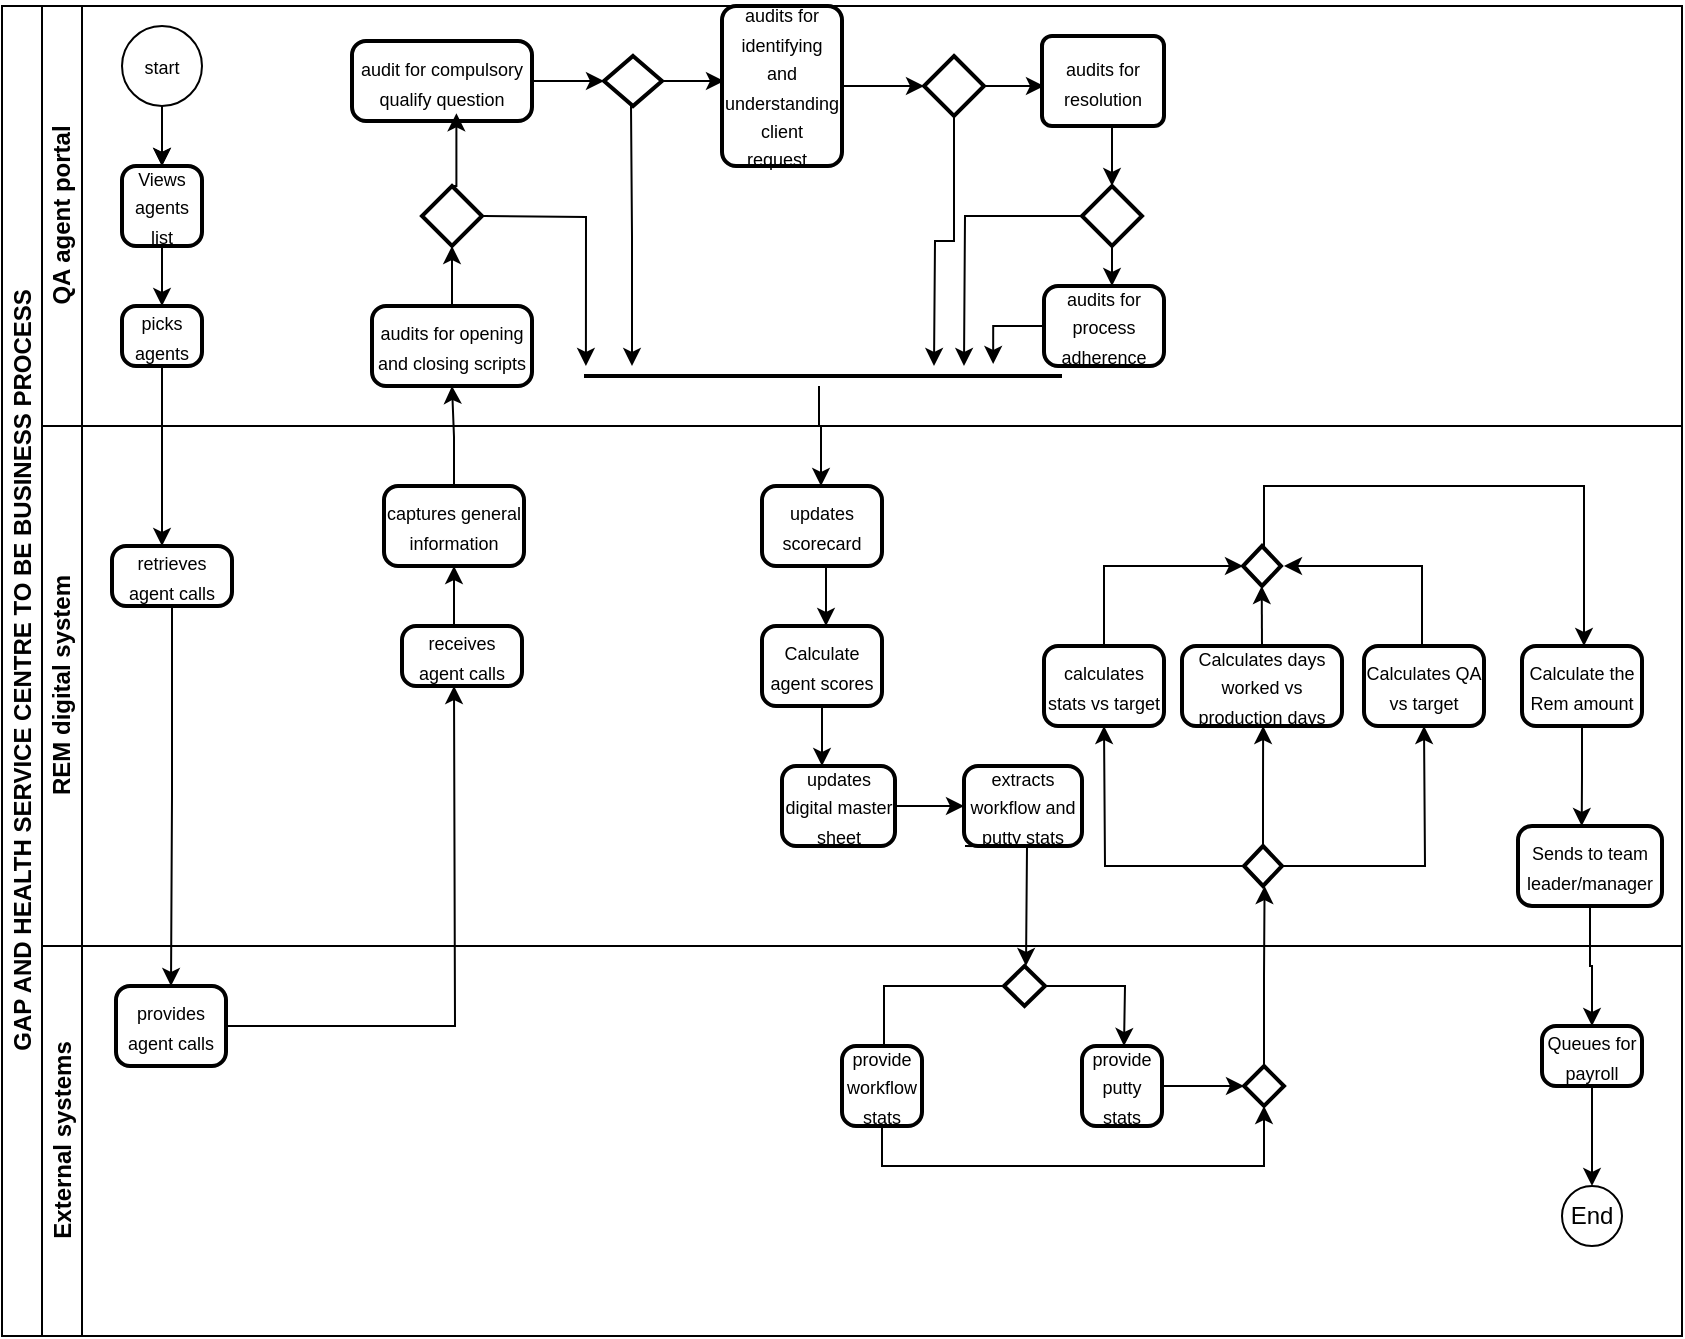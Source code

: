 <mxfile version="26.0.7">
  <diagram id="prtHgNgQTEPvFCAcTncT" name="Page-1">
    <mxGraphModel dx="739" dy="1493" grid="1" gridSize="10" guides="1" tooltips="1" connect="1" arrows="1" fold="1" page="1" pageScale="1" pageWidth="827" pageHeight="1169" math="0" shadow="0">
      <root>
        <mxCell id="0" />
        <mxCell id="1" parent="0" />
        <mxCell id="dNxyNK7c78bLwvsdeMH5-19" value="GAP AND HEALTH SERVICE CENTRE TO BE BUSINESS PROCESS" style="swimlane;html=1;childLayout=stackLayout;resizeParent=1;resizeParentMax=0;horizontal=0;startSize=20;horizontalStack=0;" parent="1" vertex="1">
          <mxGeometry x="9" y="-40" width="840" height="665" as="geometry" />
        </mxCell>
        <mxCell id="dNxyNK7c78bLwvsdeMH5-20" value="QA agent portal" style="swimlane;html=1;startSize=20;horizontal=0;" parent="dNxyNK7c78bLwvsdeMH5-19" vertex="1">
          <mxGeometry x="20" width="820" height="210" as="geometry" />
        </mxCell>
        <mxCell id="dNxyNK7c78bLwvsdeMH5-25" value="" style="edgeStyle=orthogonalEdgeStyle;rounded=0;orthogonalLoop=1;jettySize=auto;html=1;" parent="dNxyNK7c78bLwvsdeMH5-20" source="wg-GnwHkfto2ueyZm147-1" edge="1">
          <mxGeometry relative="1" as="geometry">
            <mxPoint x="60" y="80" as="targetPoint" />
            <Array as="points">
              <mxPoint x="60" y="60" />
            </Array>
          </mxGeometry>
        </mxCell>
        <mxCell id="dNxyNK7c78bLwvsdeMH5-23" value="&lt;font style=&quot;font-size: 9px;&quot;&gt;start&lt;/font&gt;" style="ellipse;whiteSpace=wrap;html=1;" parent="dNxyNK7c78bLwvsdeMH5-20" vertex="1">
          <mxGeometry x="40" y="10" width="40" height="40" as="geometry" />
        </mxCell>
        <mxCell id="wg-GnwHkfto2ueyZm147-3" style="edgeStyle=orthogonalEdgeStyle;rounded=0;orthogonalLoop=1;jettySize=auto;html=1;exitX=0.5;exitY=1;exitDx=0;exitDy=0;" edge="1" parent="dNxyNK7c78bLwvsdeMH5-20" source="wg-GnwHkfto2ueyZm147-4">
          <mxGeometry relative="1" as="geometry">
            <mxPoint x="60" y="150" as="targetPoint" />
          </mxGeometry>
        </mxCell>
        <mxCell id="wg-GnwHkfto2ueyZm147-1" value="&lt;font style=&quot;font-size: 9px;&quot;&gt;Views agents list&lt;/font&gt;" style="rounded=1;whiteSpace=wrap;html=1;absoluteArcSize=1;arcSize=14;strokeWidth=2;" vertex="1" parent="dNxyNK7c78bLwvsdeMH5-20">
          <mxGeometry x="40" y="80" width="40" height="40" as="geometry" />
        </mxCell>
        <mxCell id="wg-GnwHkfto2ueyZm147-2" value="" style="edgeStyle=orthogonalEdgeStyle;rounded=0;orthogonalLoop=1;jettySize=auto;html=1;" edge="1" parent="dNxyNK7c78bLwvsdeMH5-20" source="dNxyNK7c78bLwvsdeMH5-23" target="wg-GnwHkfto2ueyZm147-1">
          <mxGeometry relative="1" as="geometry">
            <mxPoint x="90" y="10" as="sourcePoint" />
            <mxPoint x="90" y="40" as="targetPoint" />
            <Array as="points" />
          </mxGeometry>
        </mxCell>
        <mxCell id="wg-GnwHkfto2ueyZm147-6" style="edgeStyle=orthogonalEdgeStyle;rounded=0;orthogonalLoop=1;jettySize=auto;html=1;exitX=0.5;exitY=1;exitDx=0;exitDy=0;" edge="1" parent="dNxyNK7c78bLwvsdeMH5-20" source="wg-GnwHkfto2ueyZm147-4">
          <mxGeometry relative="1" as="geometry">
            <mxPoint x="60" y="270" as="targetPoint" />
          </mxGeometry>
        </mxCell>
        <mxCell id="wg-GnwHkfto2ueyZm147-4" value="&lt;font style=&quot;font-size: 9px;&quot;&gt;picks agents&lt;/font&gt;" style="rounded=1;whiteSpace=wrap;html=1;absoluteArcSize=1;arcSize=14;strokeWidth=2;" vertex="1" parent="dNxyNK7c78bLwvsdeMH5-20">
          <mxGeometry x="40" y="150" width="40" height="30" as="geometry" />
        </mxCell>
        <mxCell id="wg-GnwHkfto2ueyZm147-5" value="" style="edgeStyle=orthogonalEdgeStyle;rounded=0;orthogonalLoop=1;jettySize=auto;html=1;exitX=0.5;exitY=1;exitDx=0;exitDy=0;" edge="1" parent="dNxyNK7c78bLwvsdeMH5-20" source="wg-GnwHkfto2ueyZm147-1" target="wg-GnwHkfto2ueyZm147-4">
          <mxGeometry relative="1" as="geometry">
            <mxPoint x="90" y="110" as="targetPoint" />
            <mxPoint x="90" y="80" as="sourcePoint" />
          </mxGeometry>
        </mxCell>
        <mxCell id="wg-GnwHkfto2ueyZm147-22" value="&lt;font style=&quot;font-size: 9px;&quot;&gt;audits for opening and closing scripts&lt;/font&gt;" style="rounded=1;whiteSpace=wrap;html=1;absoluteArcSize=1;arcSize=14;strokeWidth=2;" vertex="1" parent="dNxyNK7c78bLwvsdeMH5-20">
          <mxGeometry x="165" y="150" width="80" height="40" as="geometry" />
        </mxCell>
        <mxCell id="wg-GnwHkfto2ueyZm147-30" style="edgeStyle=orthogonalEdgeStyle;rounded=0;orthogonalLoop=1;jettySize=auto;html=1;exitX=1;exitY=0.5;exitDx=0;exitDy=0;exitPerimeter=0;entryX=0.004;entryY=0;entryDx=0;entryDy=0;entryPerimeter=0;" edge="1" parent="dNxyNK7c78bLwvsdeMH5-20" target="wg-GnwHkfto2ueyZm147-58">
          <mxGeometry relative="1" as="geometry">
            <mxPoint x="272" y="160" as="targetPoint" />
            <mxPoint x="221.0" y="105" as="sourcePoint" />
          </mxGeometry>
        </mxCell>
        <mxCell id="wg-GnwHkfto2ueyZm147-24" value="" style="strokeWidth=2;html=1;shape=mxgraph.flowchart.decision;whiteSpace=wrap;" vertex="1" parent="dNxyNK7c78bLwvsdeMH5-20">
          <mxGeometry x="190" y="90" width="30" height="30" as="geometry" />
        </mxCell>
        <mxCell id="wg-GnwHkfto2ueyZm147-23" style="edgeStyle=orthogonalEdgeStyle;rounded=0;orthogonalLoop=1;jettySize=auto;html=1;exitX=0.5;exitY=0;exitDx=0;exitDy=0;" edge="1" parent="dNxyNK7c78bLwvsdeMH5-20" source="wg-GnwHkfto2ueyZm147-22" target="wg-GnwHkfto2ueyZm147-24">
          <mxGeometry relative="1" as="geometry">
            <mxPoint x="205" y="120" as="targetPoint" />
          </mxGeometry>
        </mxCell>
        <mxCell id="wg-GnwHkfto2ueyZm147-27" value="&lt;font style=&quot;font-size: 9px;&quot;&gt;audit for compulsory qualify question&lt;/font&gt;" style="rounded=1;whiteSpace=wrap;html=1;absoluteArcSize=1;arcSize=14;strokeWidth=2;" vertex="1" parent="dNxyNK7c78bLwvsdeMH5-20">
          <mxGeometry x="155" y="17.5" width="90" height="40" as="geometry" />
        </mxCell>
        <mxCell id="wg-GnwHkfto2ueyZm147-33" style="edgeStyle=orthogonalEdgeStyle;rounded=0;orthogonalLoop=1;jettySize=auto;html=1;exitX=0.5;exitY=1;exitDx=0;exitDy=0;exitPerimeter=0;" edge="1" parent="dNxyNK7c78bLwvsdeMH5-20">
          <mxGeometry relative="1" as="geometry">
            <mxPoint x="295" y="180" as="targetPoint" />
            <mxPoint x="294.5" y="50" as="sourcePoint" />
          </mxGeometry>
        </mxCell>
        <mxCell id="wg-GnwHkfto2ueyZm147-34" style="edgeStyle=orthogonalEdgeStyle;rounded=0;orthogonalLoop=1;jettySize=auto;html=1;exitX=1;exitY=0.5;exitDx=0;exitDy=0;exitPerimeter=0;" edge="1" parent="dNxyNK7c78bLwvsdeMH5-20" source="wg-GnwHkfto2ueyZm147-32">
          <mxGeometry relative="1" as="geometry">
            <mxPoint x="341" y="38" as="targetPoint" />
          </mxGeometry>
        </mxCell>
        <mxCell id="wg-GnwHkfto2ueyZm147-32" value="" style="strokeWidth=2;html=1;shape=mxgraph.flowchart.decision;whiteSpace=wrap;" vertex="1" parent="dNxyNK7c78bLwvsdeMH5-20">
          <mxGeometry x="281" y="25" width="29" height="25" as="geometry" />
        </mxCell>
        <mxCell id="wg-GnwHkfto2ueyZm147-35" value="&lt;font style=&quot;font-size: 9px;&quot;&gt;audits&lt;/font&gt;&lt;font style=&quot;font-size: 9px;&quot;&gt;&amp;nbsp;for identifying and understanding client request&amp;nbsp;&amp;nbsp;&lt;/font&gt;" style="rounded=1;whiteSpace=wrap;html=1;absoluteArcSize=1;arcSize=14;strokeWidth=2;" vertex="1" parent="dNxyNK7c78bLwvsdeMH5-20">
          <mxGeometry x="340" width="60" height="80" as="geometry" />
        </mxCell>
        <mxCell id="wg-GnwHkfto2ueyZm147-43" style="edgeStyle=orthogonalEdgeStyle;rounded=0;orthogonalLoop=1;jettySize=auto;html=1;exitX=0.5;exitY=1;exitDx=0;exitDy=0;exitPerimeter=0;" edge="1" parent="dNxyNK7c78bLwvsdeMH5-20" source="wg-GnwHkfto2ueyZm147-41">
          <mxGeometry relative="1" as="geometry">
            <mxPoint x="446" y="180" as="targetPoint" />
          </mxGeometry>
        </mxCell>
        <mxCell id="wg-GnwHkfto2ueyZm147-137" style="edgeStyle=orthogonalEdgeStyle;rounded=0;orthogonalLoop=1;jettySize=auto;html=1;exitX=1;exitY=0.5;exitDx=0;exitDy=0;exitPerimeter=0;" edge="1" parent="dNxyNK7c78bLwvsdeMH5-20" source="wg-GnwHkfto2ueyZm147-41">
          <mxGeometry relative="1" as="geometry">
            <mxPoint x="501" y="39.857" as="targetPoint" />
          </mxGeometry>
        </mxCell>
        <mxCell id="wg-GnwHkfto2ueyZm147-41" value="" style="strokeWidth=2;html=1;shape=mxgraph.flowchart.decision;whiteSpace=wrap;" vertex="1" parent="dNxyNK7c78bLwvsdeMH5-20">
          <mxGeometry x="441" y="25" width="30" height="30" as="geometry" />
        </mxCell>
        <mxCell id="wg-GnwHkfto2ueyZm147-44" value="&lt;font style=&quot;font-size: 9px;&quot;&gt;audits for resolution&lt;/font&gt;" style="rounded=1;whiteSpace=wrap;html=1;absoluteArcSize=1;arcSize=10;strokeWidth=2;" vertex="1" parent="dNxyNK7c78bLwvsdeMH5-20">
          <mxGeometry x="500" y="15" width="61" height="45" as="geometry" />
        </mxCell>
        <mxCell id="wg-GnwHkfto2ueyZm147-47" style="edgeStyle=orthogonalEdgeStyle;rounded=0;orthogonalLoop=1;jettySize=auto;html=1;exitX=0;exitY=0.5;exitDx=0;exitDy=0;exitPerimeter=0;" edge="1" parent="dNxyNK7c78bLwvsdeMH5-20" source="wg-GnwHkfto2ueyZm147-46">
          <mxGeometry relative="1" as="geometry">
            <mxPoint x="461" y="180" as="targetPoint" />
          </mxGeometry>
        </mxCell>
        <mxCell id="wg-GnwHkfto2ueyZm147-48" style="edgeStyle=orthogonalEdgeStyle;rounded=0;orthogonalLoop=1;jettySize=auto;html=1;exitX=0.5;exitY=1;exitDx=0;exitDy=0;exitPerimeter=0;" edge="1" parent="dNxyNK7c78bLwvsdeMH5-20" source="wg-GnwHkfto2ueyZm147-46">
          <mxGeometry relative="1" as="geometry">
            <mxPoint x="535" y="140" as="targetPoint" />
          </mxGeometry>
        </mxCell>
        <mxCell id="wg-GnwHkfto2ueyZm147-46" value="" style="strokeWidth=2;html=1;shape=mxgraph.flowchart.decision;whiteSpace=wrap;" vertex="1" parent="dNxyNK7c78bLwvsdeMH5-20">
          <mxGeometry x="520" y="90" width="30" height="30" as="geometry" />
        </mxCell>
        <mxCell id="wg-GnwHkfto2ueyZm147-53" value="&lt;font style=&quot;font-size: 9px;&quot;&gt;audits for process adherence&lt;/font&gt;" style="rounded=1;whiteSpace=wrap;html=1;absoluteArcSize=1;arcSize=14;strokeWidth=2;" vertex="1" parent="dNxyNK7c78bLwvsdeMH5-20">
          <mxGeometry x="501" y="140" width="60" height="40" as="geometry" />
        </mxCell>
        <mxCell id="wg-GnwHkfto2ueyZm147-58" value="" style="line;strokeWidth=2;html=1;" vertex="1" parent="dNxyNK7c78bLwvsdeMH5-20">
          <mxGeometry x="271" y="180" width="239" height="10" as="geometry" />
        </mxCell>
        <mxCell id="wg-GnwHkfto2ueyZm147-60" style="edgeStyle=orthogonalEdgeStyle;rounded=0;orthogonalLoop=1;jettySize=auto;html=1;entryX=0.856;entryY=-0.1;entryDx=0;entryDy=0;entryPerimeter=0;" edge="1" parent="dNxyNK7c78bLwvsdeMH5-20" target="wg-GnwHkfto2ueyZm147-58">
          <mxGeometry relative="1" as="geometry">
            <mxPoint x="501" y="160" as="sourcePoint" />
            <Array as="points">
              <mxPoint x="476" y="160" />
            </Array>
          </mxGeometry>
        </mxCell>
        <mxCell id="wg-GnwHkfto2ueyZm147-79" style="edgeStyle=orthogonalEdgeStyle;rounded=0;orthogonalLoop=1;jettySize=auto;html=1;exitX=1;exitY=0.5;exitDx=0;exitDy=0;entryX=0;entryY=0.5;entryDx=0;entryDy=0;entryPerimeter=0;" edge="1" parent="dNxyNK7c78bLwvsdeMH5-20" source="wg-GnwHkfto2ueyZm147-27" target="wg-GnwHkfto2ueyZm147-32">
          <mxGeometry relative="1" as="geometry" />
        </mxCell>
        <mxCell id="wg-GnwHkfto2ueyZm147-80" style="edgeStyle=orthogonalEdgeStyle;rounded=0;orthogonalLoop=1;jettySize=auto;html=1;exitX=0.5;exitY=0;exitDx=0;exitDy=0;exitPerimeter=0;entryX=0.58;entryY=0.904;entryDx=0;entryDy=0;entryPerimeter=0;" edge="1" parent="dNxyNK7c78bLwvsdeMH5-20" source="wg-GnwHkfto2ueyZm147-24" target="wg-GnwHkfto2ueyZm147-27">
          <mxGeometry relative="1" as="geometry">
            <mxPoint x="205" y="70" as="targetPoint" />
          </mxGeometry>
        </mxCell>
        <mxCell id="wg-GnwHkfto2ueyZm147-83" style="edgeStyle=orthogonalEdgeStyle;rounded=0;orthogonalLoop=1;jettySize=auto;html=1;exitX=1;exitY=0.5;exitDx=0;exitDy=0;entryX=0;entryY=0.5;entryDx=0;entryDy=0;entryPerimeter=0;" edge="1" parent="dNxyNK7c78bLwvsdeMH5-20" source="wg-GnwHkfto2ueyZm147-35" target="wg-GnwHkfto2ueyZm147-41">
          <mxGeometry relative="1" as="geometry" />
        </mxCell>
        <mxCell id="wg-GnwHkfto2ueyZm147-85" style="edgeStyle=orthogonalEdgeStyle;rounded=0;orthogonalLoop=1;jettySize=auto;html=1;exitX=0.5;exitY=1;exitDx=0;exitDy=0;entryX=0.5;entryY=0;entryDx=0;entryDy=0;entryPerimeter=0;" edge="1" parent="dNxyNK7c78bLwvsdeMH5-20" source="wg-GnwHkfto2ueyZm147-44" target="wg-GnwHkfto2ueyZm147-46">
          <mxGeometry relative="1" as="geometry" />
        </mxCell>
        <mxCell id="dNxyNK7c78bLwvsdeMH5-21" value="REM digital system" style="swimlane;html=1;startSize=20;horizontal=0;" parent="dNxyNK7c78bLwvsdeMH5-19" vertex="1">
          <mxGeometry x="20" y="210" width="820" height="260" as="geometry" />
        </mxCell>
        <mxCell id="wg-GnwHkfto2ueyZm147-7" value="&lt;font style=&quot;font-size: 9px;&quot;&gt;retrieves agent calls&lt;/font&gt;" style="rounded=1;whiteSpace=wrap;html=1;absoluteArcSize=1;arcSize=14;strokeWidth=2;" vertex="1" parent="dNxyNK7c78bLwvsdeMH5-21">
          <mxGeometry x="35" y="60" width="60" height="30" as="geometry" />
        </mxCell>
        <mxCell id="wg-GnwHkfto2ueyZm147-17" value="&lt;font style=&quot;font-size: 9px;&quot;&gt;receives agent calls&lt;/font&gt;" style="rounded=1;whiteSpace=wrap;html=1;absoluteArcSize=1;arcSize=14;strokeWidth=2;" vertex="1" parent="dNxyNK7c78bLwvsdeMH5-21">
          <mxGeometry x="180" y="100" width="60" height="30" as="geometry" />
        </mxCell>
        <mxCell id="wg-GnwHkfto2ueyZm147-19" value="&lt;font style=&quot;font-size: 9px;&quot;&gt;captures general information&lt;/font&gt;" style="rounded=1;whiteSpace=wrap;html=1;absoluteArcSize=1;arcSize=14;strokeWidth=2;" vertex="1" parent="dNxyNK7c78bLwvsdeMH5-21">
          <mxGeometry x="171" y="30" width="70" height="40" as="geometry" />
        </mxCell>
        <mxCell id="wg-GnwHkfto2ueyZm147-67" style="edgeStyle=orthogonalEdgeStyle;rounded=0;orthogonalLoop=1;jettySize=auto;html=1;exitX=0.5;exitY=1;exitDx=0;exitDy=0;" edge="1" parent="dNxyNK7c78bLwvsdeMH5-21" source="wg-GnwHkfto2ueyZm147-63">
          <mxGeometry relative="1" as="geometry">
            <mxPoint x="392" y="100" as="targetPoint" />
          </mxGeometry>
        </mxCell>
        <mxCell id="wg-GnwHkfto2ueyZm147-63" value="&lt;font style=&quot;font-size: 9px;&quot;&gt;updates scorecard&lt;/font&gt;" style="rounded=1;whiteSpace=wrap;html=1;absoluteArcSize=1;arcSize=14;strokeWidth=2;" vertex="1" parent="dNxyNK7c78bLwvsdeMH5-21">
          <mxGeometry x="360" y="30" width="60" height="40" as="geometry" />
        </mxCell>
        <mxCell id="wg-GnwHkfto2ueyZm147-69" style="edgeStyle=orthogonalEdgeStyle;rounded=0;orthogonalLoop=1;jettySize=auto;html=1;exitX=0.5;exitY=1;exitDx=0;exitDy=0;" edge="1" parent="dNxyNK7c78bLwvsdeMH5-21" source="wg-GnwHkfto2ueyZm147-68">
          <mxGeometry relative="1" as="geometry">
            <mxPoint x="390" y="170" as="targetPoint" />
          </mxGeometry>
        </mxCell>
        <mxCell id="wg-GnwHkfto2ueyZm147-68" value="&lt;font style=&quot;font-size: 9px;&quot;&gt;Calculate agent scores&lt;/font&gt;" style="rounded=1;whiteSpace=wrap;html=1;absoluteArcSize=1;arcSize=14;strokeWidth=2;" vertex="1" parent="dNxyNK7c78bLwvsdeMH5-21">
          <mxGeometry x="360" y="100" width="60" height="40" as="geometry" />
        </mxCell>
        <mxCell id="wg-GnwHkfto2ueyZm147-71" style="edgeStyle=orthogonalEdgeStyle;rounded=0;orthogonalLoop=1;jettySize=auto;html=1;exitX=1;exitY=0.5;exitDx=0;exitDy=0;" edge="1" parent="dNxyNK7c78bLwvsdeMH5-21" source="wg-GnwHkfto2ueyZm147-70">
          <mxGeometry relative="1" as="geometry">
            <mxPoint x="461" y="190" as="targetPoint" />
          </mxGeometry>
        </mxCell>
        <mxCell id="wg-GnwHkfto2ueyZm147-70" value="&lt;font style=&quot;font-size: 9px;&quot;&gt;updates digital master sheet&lt;/font&gt;" style="rounded=1;whiteSpace=wrap;html=1;absoluteArcSize=1;arcSize=14;strokeWidth=2;" vertex="1" parent="dNxyNK7c78bLwvsdeMH5-21">
          <mxGeometry x="370" y="170" width="56.5" height="40" as="geometry" />
        </mxCell>
        <mxCell id="wg-GnwHkfto2ueyZm147-73" value="&lt;font style=&quot;font-size: 9px;&quot;&gt;extracts workflow and putty stats&lt;/font&gt;" style="rounded=1;whiteSpace=wrap;html=1;absoluteArcSize=1;arcSize=14;strokeWidth=2;" vertex="1" parent="dNxyNK7c78bLwvsdeMH5-21">
          <mxGeometry x="461" y="170" width="59" height="40" as="geometry" />
        </mxCell>
        <mxCell id="wg-GnwHkfto2ueyZm147-106" style="edgeStyle=orthogonalEdgeStyle;rounded=0;orthogonalLoop=1;jettySize=auto;html=1;exitX=0;exitY=0.5;exitDx=0;exitDy=0;exitPerimeter=0;" edge="1" parent="dNxyNK7c78bLwvsdeMH5-21" source="wg-GnwHkfto2ueyZm147-105">
          <mxGeometry relative="1" as="geometry">
            <mxPoint x="531" y="150" as="targetPoint" />
          </mxGeometry>
        </mxCell>
        <mxCell id="wg-GnwHkfto2ueyZm147-107" style="edgeStyle=orthogonalEdgeStyle;rounded=0;orthogonalLoop=1;jettySize=auto;html=1;exitX=1;exitY=0.5;exitDx=0;exitDy=0;exitPerimeter=0;" edge="1" parent="dNxyNK7c78bLwvsdeMH5-21" source="wg-GnwHkfto2ueyZm147-105">
          <mxGeometry relative="1" as="geometry">
            <mxPoint x="691" y="150" as="targetPoint" />
          </mxGeometry>
        </mxCell>
        <mxCell id="wg-GnwHkfto2ueyZm147-108" style="edgeStyle=orthogonalEdgeStyle;rounded=0;orthogonalLoop=1;jettySize=auto;html=1;exitX=0.5;exitY=0;exitDx=0;exitDy=0;exitPerimeter=0;" edge="1" parent="dNxyNK7c78bLwvsdeMH5-21" source="wg-GnwHkfto2ueyZm147-105">
          <mxGeometry relative="1" as="geometry">
            <mxPoint x="610.571" y="150" as="targetPoint" />
          </mxGeometry>
        </mxCell>
        <mxCell id="wg-GnwHkfto2ueyZm147-105" value="" style="strokeWidth=2;html=1;shape=mxgraph.flowchart.decision;whiteSpace=wrap;" vertex="1" parent="dNxyNK7c78bLwvsdeMH5-21">
          <mxGeometry x="601" y="210" width="19" height="20" as="geometry" />
        </mxCell>
        <mxCell id="wg-GnwHkfto2ueyZm147-109" value="&lt;font style=&quot;font-size: 9px;&quot;&gt;calculates stats vs target&lt;/font&gt;" style="rounded=1;whiteSpace=wrap;html=1;absoluteArcSize=1;arcSize=14;strokeWidth=2;" vertex="1" parent="dNxyNK7c78bLwvsdeMH5-21">
          <mxGeometry x="501" y="110" width="60" height="40" as="geometry" />
        </mxCell>
        <mxCell id="wg-GnwHkfto2ueyZm147-112" style="edgeStyle=orthogonalEdgeStyle;rounded=0;orthogonalLoop=1;jettySize=auto;html=1;exitX=0.5;exitY=0;exitDx=0;exitDy=0;" edge="1" parent="dNxyNK7c78bLwvsdeMH5-21" source="wg-GnwHkfto2ueyZm147-110">
          <mxGeometry relative="1" as="geometry">
            <mxPoint x="609.857" y="80" as="targetPoint" />
          </mxGeometry>
        </mxCell>
        <mxCell id="wg-GnwHkfto2ueyZm147-110" value="&lt;font style=&quot;font-size: 9px;&quot;&gt;Calculates days worked vs production days&lt;/font&gt;" style="rounded=1;whiteSpace=wrap;html=1;absoluteArcSize=1;arcSize=14;strokeWidth=2;" vertex="1" parent="dNxyNK7c78bLwvsdeMH5-21">
          <mxGeometry x="570" y="110" width="80" height="40" as="geometry" />
        </mxCell>
        <mxCell id="wg-GnwHkfto2ueyZm147-111" value="&lt;font style=&quot;font-size: 9px;&quot;&gt;Calculates QA vs target&lt;/font&gt;" style="rounded=1;whiteSpace=wrap;html=1;absoluteArcSize=1;arcSize=14;strokeWidth=2;" vertex="1" parent="dNxyNK7c78bLwvsdeMH5-21">
          <mxGeometry x="661" y="110" width="60" height="40" as="geometry" />
        </mxCell>
        <mxCell id="wg-GnwHkfto2ueyZm147-113" value="" style="strokeWidth=2;html=1;shape=mxgraph.flowchart.decision;whiteSpace=wrap;" vertex="1" parent="dNxyNK7c78bLwvsdeMH5-21">
          <mxGeometry x="600.5" y="60" width="19" height="20" as="geometry" />
        </mxCell>
        <mxCell id="wg-GnwHkfto2ueyZm147-117" value="" style="endArrow=classic;html=1;rounded=0;entryX=0;entryY=0.5;entryDx=0;entryDy=0;entryPerimeter=0;" edge="1" parent="dNxyNK7c78bLwvsdeMH5-21" target="wg-GnwHkfto2ueyZm147-113">
          <mxGeometry width="50" height="50" relative="1" as="geometry">
            <mxPoint x="531" y="110" as="sourcePoint" />
            <mxPoint x="561" y="70" as="targetPoint" />
            <Array as="points">
              <mxPoint x="531" y="70" />
            </Array>
          </mxGeometry>
        </mxCell>
        <mxCell id="wg-GnwHkfto2ueyZm147-118" value="" style="endArrow=classic;html=1;rounded=0;" edge="1" parent="dNxyNK7c78bLwvsdeMH5-21">
          <mxGeometry width="50" height="50" relative="1" as="geometry">
            <mxPoint x="690" y="110" as="sourcePoint" />
            <mxPoint x="621" y="70" as="targetPoint" />
            <Array as="points">
              <mxPoint x="690" y="70" />
            </Array>
          </mxGeometry>
        </mxCell>
        <mxCell id="wg-GnwHkfto2ueyZm147-120" value="" style="endArrow=classic;html=1;rounded=0;" edge="1" parent="dNxyNK7c78bLwvsdeMH5-21">
          <mxGeometry width="50" height="50" relative="1" as="geometry">
            <mxPoint x="611" y="60" as="sourcePoint" />
            <mxPoint x="771" y="110" as="targetPoint" />
            <Array as="points">
              <mxPoint x="611" y="30" />
              <mxPoint x="771" y="30" />
            </Array>
          </mxGeometry>
        </mxCell>
        <mxCell id="wg-GnwHkfto2ueyZm147-123" style="edgeStyle=orthogonalEdgeStyle;rounded=0;orthogonalLoop=1;jettySize=auto;html=1;exitX=0.5;exitY=1;exitDx=0;exitDy=0;" edge="1" parent="dNxyNK7c78bLwvsdeMH5-21" source="wg-GnwHkfto2ueyZm147-122">
          <mxGeometry relative="1" as="geometry">
            <mxPoint x="769.857" y="200" as="targetPoint" />
          </mxGeometry>
        </mxCell>
        <mxCell id="wg-GnwHkfto2ueyZm147-122" value="&lt;font style=&quot;font-size: 9px;&quot;&gt;Calculate the Rem amount&lt;/font&gt;" style="rounded=1;whiteSpace=wrap;html=1;absoluteArcSize=1;arcSize=14;strokeWidth=2;" vertex="1" parent="dNxyNK7c78bLwvsdeMH5-21">
          <mxGeometry x="740" y="110" width="60" height="40" as="geometry" />
        </mxCell>
        <mxCell id="wg-GnwHkfto2ueyZm147-124" value="&lt;font style=&quot;font-size: 9px;&quot;&gt;Sends to team leader/manager&lt;/font&gt;" style="rounded=1;whiteSpace=wrap;html=1;absoluteArcSize=1;arcSize=14;strokeWidth=2;" vertex="1" parent="dNxyNK7c78bLwvsdeMH5-21">
          <mxGeometry x="738" y="200" width="72" height="40" as="geometry" />
        </mxCell>
        <mxCell id="dNxyNK7c78bLwvsdeMH5-22" value="External systems" style="swimlane;html=1;startSize=20;horizontal=0;" parent="dNxyNK7c78bLwvsdeMH5-19" vertex="1">
          <mxGeometry x="20" y="470" width="820" height="195" as="geometry" />
        </mxCell>
        <mxCell id="wg-GnwHkfto2ueyZm147-12" value="&lt;font style=&quot;font-size: 9px;&quot;&gt;provides agent calls&lt;/font&gt;" style="rounded=1;whiteSpace=wrap;html=1;absoluteArcSize=1;arcSize=14;strokeWidth=2;" vertex="1" parent="dNxyNK7c78bLwvsdeMH5-22">
          <mxGeometry x="37" y="20" width="55" height="40" as="geometry" />
        </mxCell>
        <mxCell id="wg-GnwHkfto2ueyZm147-96" style="edgeStyle=orthogonalEdgeStyle;rounded=0;orthogonalLoop=1;jettySize=auto;html=1;exitX=1;exitY=0.5;exitDx=0;exitDy=0;exitPerimeter=0;" edge="1" parent="dNxyNK7c78bLwvsdeMH5-22" source="wg-GnwHkfto2ueyZm147-88">
          <mxGeometry relative="1" as="geometry">
            <mxPoint x="541" y="50" as="targetPoint" />
          </mxGeometry>
        </mxCell>
        <mxCell id="wg-GnwHkfto2ueyZm147-88" value="" style="strokeWidth=2;html=1;shape=mxgraph.flowchart.decision;whiteSpace=wrap;" vertex="1" parent="dNxyNK7c78bLwvsdeMH5-22">
          <mxGeometry x="481" y="10" width="20.5" height="20" as="geometry" />
        </mxCell>
        <mxCell id="wg-GnwHkfto2ueyZm147-101" style="edgeStyle=orthogonalEdgeStyle;rounded=0;orthogonalLoop=1;jettySize=auto;html=1;exitX=0.5;exitY=1;exitDx=0;exitDy=0;entryX=0.5;entryY=1;entryDx=0;entryDy=0;entryPerimeter=0;" edge="1" parent="dNxyNK7c78bLwvsdeMH5-22" source="wg-GnwHkfto2ueyZm147-90" target="wg-GnwHkfto2ueyZm147-102">
          <mxGeometry relative="1" as="geometry">
            <mxPoint x="611" y="89.857" as="targetPoint" />
            <Array as="points">
              <mxPoint x="420" y="110" />
              <mxPoint x="611" y="110" />
            </Array>
          </mxGeometry>
        </mxCell>
        <mxCell id="wg-GnwHkfto2ueyZm147-90" value="&lt;font style=&quot;font-size: 9px;&quot;&gt;provide workflow stats&lt;/font&gt;" style="rounded=1;whiteSpace=wrap;html=1;absoluteArcSize=1;arcSize=14;strokeWidth=2;" vertex="1" parent="dNxyNK7c78bLwvsdeMH5-22">
          <mxGeometry x="400" y="50" width="40" height="40" as="geometry" />
        </mxCell>
        <mxCell id="wg-GnwHkfto2ueyZm147-93" value="" style="shape=partialRectangle;whiteSpace=wrap;html=1;bottom=0;right=0;fillColor=none;" vertex="1" parent="dNxyNK7c78bLwvsdeMH5-22">
          <mxGeometry x="421" y="20" width="59" height="30" as="geometry" />
        </mxCell>
        <mxCell id="wg-GnwHkfto2ueyZm147-99" style="edgeStyle=orthogonalEdgeStyle;rounded=0;orthogonalLoop=1;jettySize=auto;html=1;exitX=1;exitY=0.5;exitDx=0;exitDy=0;entryX=0;entryY=0.5;entryDx=0;entryDy=0;entryPerimeter=0;" edge="1" parent="dNxyNK7c78bLwvsdeMH5-22" source="wg-GnwHkfto2ueyZm147-97" target="wg-GnwHkfto2ueyZm147-102">
          <mxGeometry relative="1" as="geometry">
            <mxPoint x="591" y="69.857" as="targetPoint" />
          </mxGeometry>
        </mxCell>
        <mxCell id="wg-GnwHkfto2ueyZm147-97" value="&lt;font style=&quot;font-size: 9px;&quot;&gt;provide putty stats&lt;/font&gt;" style="rounded=1;whiteSpace=wrap;html=1;absoluteArcSize=1;arcSize=14;strokeWidth=2;" vertex="1" parent="dNxyNK7c78bLwvsdeMH5-22">
          <mxGeometry x="520" y="50" width="40" height="40" as="geometry" />
        </mxCell>
        <mxCell id="wg-GnwHkfto2ueyZm147-103" style="edgeStyle=orthogonalEdgeStyle;rounded=0;orthogonalLoop=1;jettySize=auto;html=1;exitX=0.5;exitY=0;exitDx=0;exitDy=0;exitPerimeter=0;" edge="1" parent="dNxyNK7c78bLwvsdeMH5-22" source="wg-GnwHkfto2ueyZm147-102">
          <mxGeometry relative="1" as="geometry">
            <mxPoint x="611.286" y="-30" as="targetPoint" />
          </mxGeometry>
        </mxCell>
        <mxCell id="wg-GnwHkfto2ueyZm147-102" value="" style="strokeWidth=2;html=1;shape=mxgraph.flowchart.decision;whiteSpace=wrap;" vertex="1" parent="dNxyNK7c78bLwvsdeMH5-22">
          <mxGeometry x="601" y="60" width="20" height="20" as="geometry" />
        </mxCell>
        <mxCell id="wg-GnwHkfto2ueyZm147-131" style="edgeStyle=orthogonalEdgeStyle;rounded=0;orthogonalLoop=1;jettySize=auto;html=1;exitX=0.5;exitY=1;exitDx=0;exitDy=0;" edge="1" parent="dNxyNK7c78bLwvsdeMH5-22" source="wg-GnwHkfto2ueyZm147-129">
          <mxGeometry relative="1" as="geometry">
            <mxPoint x="775" y="120" as="targetPoint" />
          </mxGeometry>
        </mxCell>
        <mxCell id="wg-GnwHkfto2ueyZm147-129" value="&lt;font style=&quot;font-size: 9px;&quot;&gt;Queues for payroll&lt;/font&gt;" style="rounded=1;whiteSpace=wrap;html=1;absoluteArcSize=1;arcSize=14;strokeWidth=2;" vertex="1" parent="dNxyNK7c78bLwvsdeMH5-22">
          <mxGeometry x="750" y="40" width="50" height="30" as="geometry" />
        </mxCell>
        <mxCell id="wg-GnwHkfto2ueyZm147-135" value="End" style="ellipse;whiteSpace=wrap;html=1;aspect=fixed;" vertex="1" parent="dNxyNK7c78bLwvsdeMH5-22">
          <mxGeometry x="760" y="120" width="30" height="30" as="geometry" />
        </mxCell>
        <mxCell id="wg-GnwHkfto2ueyZm147-20" style="edgeStyle=orthogonalEdgeStyle;rounded=0;orthogonalLoop=1;jettySize=auto;html=1;exitX=0.5;exitY=0;exitDx=0;exitDy=0;" edge="1" parent="dNxyNK7c78bLwvsdeMH5-19" source="wg-GnwHkfto2ueyZm147-19">
          <mxGeometry relative="1" as="geometry">
            <mxPoint x="225" y="190" as="targetPoint" />
          </mxGeometry>
        </mxCell>
        <mxCell id="wg-GnwHkfto2ueyZm147-15" style="edgeStyle=orthogonalEdgeStyle;rounded=0;orthogonalLoop=1;jettySize=auto;html=1;exitX=0.5;exitY=1;exitDx=0;exitDy=0;entryX=0.5;entryY=0;entryDx=0;entryDy=0;" edge="1" parent="dNxyNK7c78bLwvsdeMH5-19" source="wg-GnwHkfto2ueyZm147-7" target="wg-GnwHkfto2ueyZm147-12">
          <mxGeometry relative="1" as="geometry">
            <mxPoint x="85" y="350" as="targetPoint" />
          </mxGeometry>
        </mxCell>
        <mxCell id="wg-GnwHkfto2ueyZm147-61" style="edgeStyle=orthogonalEdgeStyle;rounded=0;orthogonalLoop=1;jettySize=auto;html=1;entryX=0.5;entryY=0;entryDx=0;entryDy=0;" edge="1" parent="dNxyNK7c78bLwvsdeMH5-19">
          <mxGeometry relative="1" as="geometry">
            <mxPoint x="409.5" y="240" as="targetPoint" />
            <mxPoint x="408.5" y="190" as="sourcePoint" />
            <Array as="points">
              <mxPoint x="409" y="210" />
              <mxPoint x="410" y="210" />
            </Array>
          </mxGeometry>
        </mxCell>
        <mxCell id="wg-GnwHkfto2ueyZm147-130" style="edgeStyle=orthogonalEdgeStyle;rounded=0;orthogonalLoop=1;jettySize=auto;html=1;exitX=0.5;exitY=1;exitDx=0;exitDy=0;" edge="1" parent="dNxyNK7c78bLwvsdeMH5-19" source="wg-GnwHkfto2ueyZm147-124" target="wg-GnwHkfto2ueyZm147-129">
          <mxGeometry relative="1" as="geometry" />
        </mxCell>
        <mxCell id="wg-GnwHkfto2ueyZm147-18" style="edgeStyle=orthogonalEdgeStyle;rounded=0;orthogonalLoop=1;jettySize=auto;html=1;exitX=0.5;exitY=0;exitDx=0;exitDy=0;" edge="1" parent="1" source="wg-GnwHkfto2ueyZm147-17">
          <mxGeometry relative="1" as="geometry">
            <mxPoint x="235" y="240" as="targetPoint" />
          </mxGeometry>
        </mxCell>
        <mxCell id="wg-GnwHkfto2ueyZm147-16" style="edgeStyle=orthogonalEdgeStyle;rounded=0;orthogonalLoop=1;jettySize=auto;html=1;exitX=1;exitY=0.5;exitDx=0;exitDy=0;" edge="1" parent="1" source="wg-GnwHkfto2ueyZm147-12">
          <mxGeometry relative="1" as="geometry">
            <mxPoint x="235" y="300" as="targetPoint" />
          </mxGeometry>
        </mxCell>
        <mxCell id="wg-GnwHkfto2ueyZm147-87" style="edgeStyle=orthogonalEdgeStyle;rounded=0;orthogonalLoop=1;jettySize=auto;html=1;exitX=0.5;exitY=1;exitDx=0;exitDy=0;" edge="1" parent="1">
          <mxGeometry relative="1" as="geometry">
            <mxPoint x="521" y="440" as="targetPoint" />
            <mxPoint x="490.5" y="380" as="sourcePoint" />
          </mxGeometry>
        </mxCell>
      </root>
    </mxGraphModel>
  </diagram>
</mxfile>
